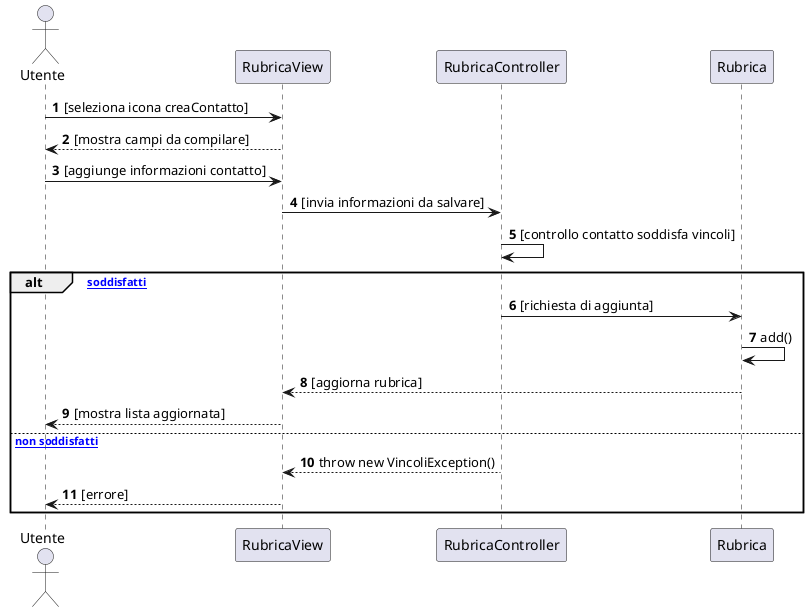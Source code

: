 @startuml Aggiunta contatto
autonumber
actor Utente
Utente -> RubricaView : [seleziona icona creaContatto]
RubricaView-->Utente: [mostra campi da compilare]
Utente->RubricaView: [aggiunge informazioni contatto]
RubricaView->RubricaController: [invia informazioni da salvare]
RubricaController->RubricaController: [controllo contatto soddisfa vincoli]
alt [vincoli soddisfatti]
RubricaController->Rubrica: [richiesta di aggiunta]
Rubrica->Rubrica: add()
Rubrica-->RubricaView: [aggiorna rubrica]
RubricaView-->Utente: [mostra lista aggiornata]
 else [vincoli non soddisfatti]
RubricaController-->RubricaView: throw new VincoliException()
RubricaView-->Utente: [errore]
end
@enduml